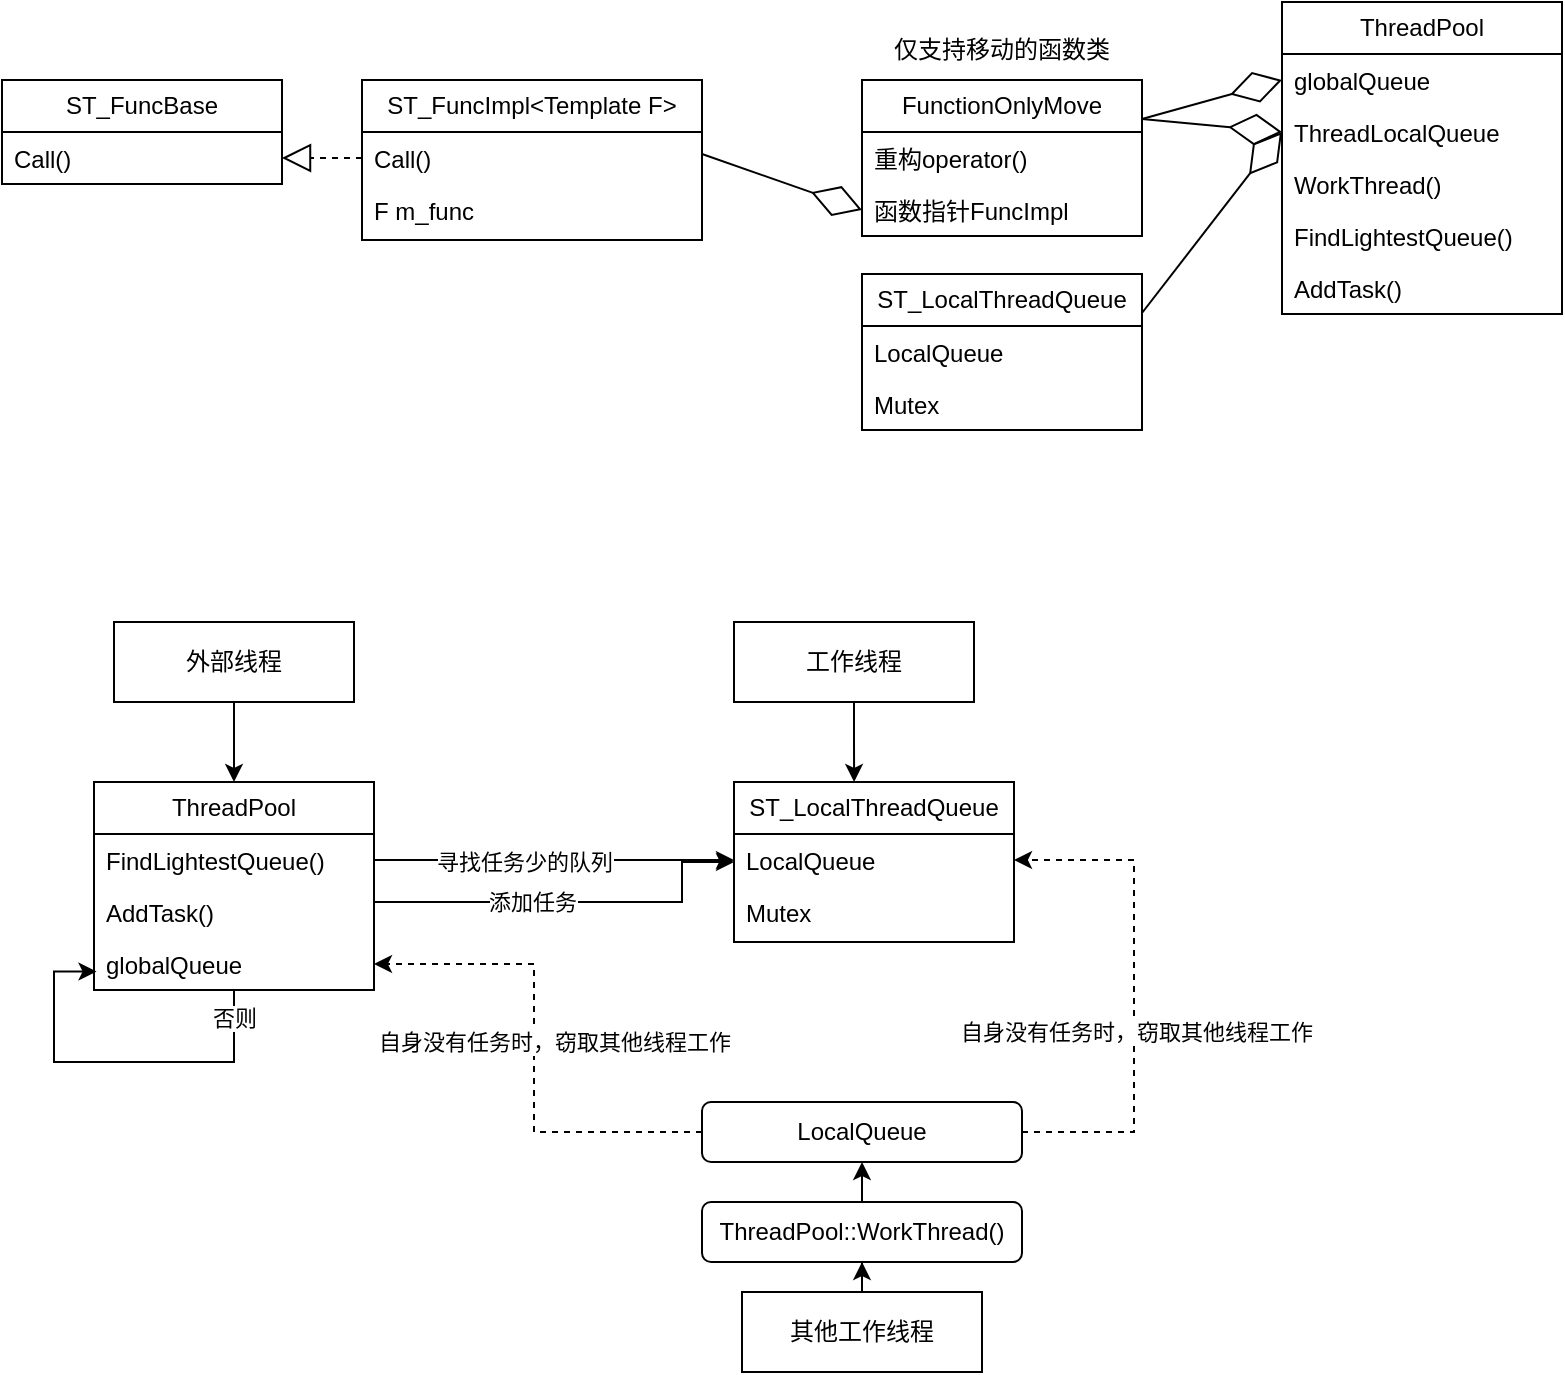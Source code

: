 <mxfile version="27.0.5">
  <diagram name="第 1 页" id="AGaQIiYK9S7GVHwJ5q3a">
    <mxGraphModel dx="984" dy="572" grid="1" gridSize="10" guides="1" tooltips="1" connect="1" arrows="1" fold="1" page="1" pageScale="1" pageWidth="827" pageHeight="1169" math="0" shadow="0">
      <root>
        <mxCell id="0" />
        <mxCell id="1" parent="0" />
        <mxCell id="LVhuWc_v_CTLWXh0xyBs-1" value="FunctionOnlyMove" style="swimlane;fontStyle=0;childLayout=stackLayout;horizontal=1;startSize=26;fillColor=none;horizontalStack=0;resizeParent=1;resizeParentMax=0;resizeLast=0;collapsible=1;marginBottom=0;whiteSpace=wrap;html=1;" vertex="1" parent="1">
          <mxGeometry x="454" y="49" width="140" height="78" as="geometry" />
        </mxCell>
        <mxCell id="LVhuWc_v_CTLWXh0xyBs-2" value="重构operator()" style="text;strokeColor=none;fillColor=none;align=left;verticalAlign=top;spacingLeft=4;spacingRight=4;overflow=hidden;rotatable=0;points=[[0,0.5],[1,0.5]];portConstraint=eastwest;whiteSpace=wrap;html=1;" vertex="1" parent="LVhuWc_v_CTLWXh0xyBs-1">
          <mxGeometry y="26" width="140" height="26" as="geometry" />
        </mxCell>
        <mxCell id="LVhuWc_v_CTLWXh0xyBs-3" value="函数指针FuncImpl" style="text;strokeColor=none;fillColor=none;align=left;verticalAlign=top;spacingLeft=4;spacingRight=4;overflow=hidden;rotatable=0;points=[[0,0.5],[1,0.5]];portConstraint=eastwest;whiteSpace=wrap;html=1;" vertex="1" parent="LVhuWc_v_CTLWXh0xyBs-1">
          <mxGeometry y="52" width="140" height="26" as="geometry" />
        </mxCell>
        <mxCell id="LVhuWc_v_CTLWXh0xyBs-5" value="ST_FuncBase" style="swimlane;fontStyle=0;childLayout=stackLayout;horizontal=1;startSize=26;fillColor=none;horizontalStack=0;resizeParent=1;resizeParentMax=0;resizeLast=0;collapsible=1;marginBottom=0;whiteSpace=wrap;html=1;" vertex="1" parent="1">
          <mxGeometry x="24" y="49" width="140" height="52" as="geometry" />
        </mxCell>
        <mxCell id="LVhuWc_v_CTLWXh0xyBs-6" value="Call()" style="text;strokeColor=none;fillColor=none;align=left;verticalAlign=top;spacingLeft=4;spacingRight=4;overflow=hidden;rotatable=0;points=[[0,0.5],[1,0.5]];portConstraint=eastwest;whiteSpace=wrap;html=1;" vertex="1" parent="LVhuWc_v_CTLWXh0xyBs-5">
          <mxGeometry y="26" width="140" height="26" as="geometry" />
        </mxCell>
        <mxCell id="LVhuWc_v_CTLWXh0xyBs-9" value="" style="endArrow=block;dashed=1;endFill=0;endSize=12;html=1;rounded=0;entryX=1;entryY=0.5;entryDx=0;entryDy=0;exitX=0;exitY=0.5;exitDx=0;exitDy=0;" edge="1" parent="1" source="LVhuWc_v_CTLWXh0xyBs-11" target="LVhuWc_v_CTLWXh0xyBs-6">
          <mxGeometry width="160" relative="1" as="geometry">
            <mxPoint x="224" y="74" as="sourcePoint" />
            <mxPoint x="364" y="76" as="targetPoint" />
          </mxGeometry>
        </mxCell>
        <mxCell id="LVhuWc_v_CTLWXh0xyBs-10" value="ST_FuncImpl&amp;lt;Template F&amp;gt;" style="swimlane;fontStyle=0;childLayout=stackLayout;horizontal=1;startSize=26;fillColor=none;horizontalStack=0;resizeParent=1;resizeParentMax=0;resizeLast=0;collapsible=1;marginBottom=0;whiteSpace=wrap;html=1;" vertex="1" parent="1">
          <mxGeometry x="204" y="49" width="170" height="80" as="geometry" />
        </mxCell>
        <mxCell id="LVhuWc_v_CTLWXh0xyBs-11" value="Call()" style="text;strokeColor=none;fillColor=none;align=left;verticalAlign=top;spacingLeft=4;spacingRight=4;overflow=hidden;rotatable=0;points=[[0,0.5],[1,0.5]];portConstraint=eastwest;whiteSpace=wrap;html=1;" vertex="1" parent="LVhuWc_v_CTLWXh0xyBs-10">
          <mxGeometry y="26" width="170" height="26" as="geometry" />
        </mxCell>
        <mxCell id="LVhuWc_v_CTLWXh0xyBs-12" value="F m_func" style="text;strokeColor=none;fillColor=none;align=left;verticalAlign=top;spacingLeft=4;spacingRight=4;overflow=hidden;rotatable=0;points=[[0,0.5],[1,0.5]];portConstraint=eastwest;whiteSpace=wrap;html=1;" vertex="1" parent="LVhuWc_v_CTLWXh0xyBs-10">
          <mxGeometry y="52" width="170" height="28" as="geometry" />
        </mxCell>
        <mxCell id="LVhuWc_v_CTLWXh0xyBs-19" value="" style="endArrow=diamondThin;endFill=0;endSize=24;html=1;rounded=0;entryX=0;entryY=0.5;entryDx=0;entryDy=0;" edge="1" parent="1" target="LVhuWc_v_CTLWXh0xyBs-3">
          <mxGeometry width="160" relative="1" as="geometry">
            <mxPoint x="374" y="86" as="sourcePoint" />
            <mxPoint x="534" y="86" as="targetPoint" />
          </mxGeometry>
        </mxCell>
        <mxCell id="LVhuWc_v_CTLWXh0xyBs-20" value="ThreadPool" style="swimlane;fontStyle=0;childLayout=stackLayout;horizontal=1;startSize=26;fillColor=none;horizontalStack=0;resizeParent=1;resizeParentMax=0;resizeLast=0;collapsible=1;marginBottom=0;whiteSpace=wrap;html=1;" vertex="1" parent="1">
          <mxGeometry x="664" y="10" width="140" height="156" as="geometry" />
        </mxCell>
        <mxCell id="LVhuWc_v_CTLWXh0xyBs-21" value="globalQueue" style="text;strokeColor=none;fillColor=none;align=left;verticalAlign=top;spacingLeft=4;spacingRight=4;overflow=hidden;rotatable=0;points=[[0,0.5],[1,0.5]];portConstraint=eastwest;whiteSpace=wrap;html=1;" vertex="1" parent="LVhuWc_v_CTLWXh0xyBs-20">
          <mxGeometry y="26" width="140" height="26" as="geometry" />
        </mxCell>
        <mxCell id="LVhuWc_v_CTLWXh0xyBs-22" value="ThreadLocalQueue" style="text;strokeColor=none;fillColor=none;align=left;verticalAlign=top;spacingLeft=4;spacingRight=4;overflow=hidden;rotatable=0;points=[[0,0.5],[1,0.5]];portConstraint=eastwest;whiteSpace=wrap;html=1;" vertex="1" parent="LVhuWc_v_CTLWXh0xyBs-20">
          <mxGeometry y="52" width="140" height="26" as="geometry" />
        </mxCell>
        <mxCell id="LVhuWc_v_CTLWXh0xyBs-23" value="WorkThread()" style="text;strokeColor=none;fillColor=none;align=left;verticalAlign=top;spacingLeft=4;spacingRight=4;overflow=hidden;rotatable=0;points=[[0,0.5],[1,0.5]];portConstraint=eastwest;whiteSpace=wrap;html=1;" vertex="1" parent="LVhuWc_v_CTLWXh0xyBs-20">
          <mxGeometry y="78" width="140" height="26" as="geometry" />
        </mxCell>
        <mxCell id="LVhuWc_v_CTLWXh0xyBs-24" value="FindLightestQueue()" style="text;strokeColor=none;fillColor=none;align=left;verticalAlign=top;spacingLeft=4;spacingRight=4;overflow=hidden;rotatable=0;points=[[0,0.5],[1,0.5]];portConstraint=eastwest;whiteSpace=wrap;html=1;" vertex="1" parent="LVhuWc_v_CTLWXh0xyBs-20">
          <mxGeometry y="104" width="140" height="26" as="geometry" />
        </mxCell>
        <mxCell id="LVhuWc_v_CTLWXh0xyBs-36" value="AddTask()" style="text;strokeColor=none;fillColor=none;align=left;verticalAlign=top;spacingLeft=4;spacingRight=4;overflow=hidden;rotatable=0;points=[[0,0.5],[1,0.5]];portConstraint=eastwest;whiteSpace=wrap;html=1;" vertex="1" parent="LVhuWc_v_CTLWXh0xyBs-20">
          <mxGeometry y="130" width="140" height="26" as="geometry" />
        </mxCell>
        <mxCell id="LVhuWc_v_CTLWXh0xyBs-27" value="仅支持移动的函数类" style="text;html=1;align=center;verticalAlign=middle;whiteSpace=wrap;rounded=0;" vertex="1" parent="1">
          <mxGeometry x="444" y="19" width="160" height="30" as="geometry" />
        </mxCell>
        <mxCell id="LVhuWc_v_CTLWXh0xyBs-29" value="" style="endArrow=diamondThin;endFill=0;endSize=24;html=1;rounded=0;entryX=0;entryY=0.5;entryDx=0;entryDy=0;exitX=1;exitY=0.25;exitDx=0;exitDy=0;" edge="1" parent="1" source="LVhuWc_v_CTLWXh0xyBs-1" target="LVhuWc_v_CTLWXh0xyBs-21">
          <mxGeometry width="160" relative="1" as="geometry">
            <mxPoint x="474" y="196" as="sourcePoint" />
            <mxPoint x="634" y="196" as="targetPoint" />
          </mxGeometry>
        </mxCell>
        <mxCell id="LVhuWc_v_CTLWXh0xyBs-30" value="" style="endArrow=diamondThin;endFill=0;endSize=24;html=1;rounded=0;entryX=0;entryY=0.5;entryDx=0;entryDy=0;exitX=1;exitY=0.25;exitDx=0;exitDy=0;" edge="1" parent="1" source="LVhuWc_v_CTLWXh0xyBs-1" target="LVhuWc_v_CTLWXh0xyBs-22">
          <mxGeometry width="160" relative="1" as="geometry">
            <mxPoint x="484" y="206" as="sourcePoint" />
            <mxPoint x="644" y="206" as="targetPoint" />
          </mxGeometry>
        </mxCell>
        <mxCell id="LVhuWc_v_CTLWXh0xyBs-55" value="ST_LocalThreadQueue" style="swimlane;fontStyle=0;childLayout=stackLayout;horizontal=1;startSize=26;fillColor=none;horizontalStack=0;resizeParent=1;resizeParentMax=0;resizeLast=0;collapsible=1;marginBottom=0;whiteSpace=wrap;html=1;" vertex="1" parent="1">
          <mxGeometry x="454" y="146" width="140" height="78" as="geometry" />
        </mxCell>
        <mxCell id="LVhuWc_v_CTLWXh0xyBs-56" value="LocalQueue" style="text;strokeColor=none;fillColor=none;align=left;verticalAlign=top;spacingLeft=4;spacingRight=4;overflow=hidden;rotatable=0;points=[[0,0.5],[1,0.5]];portConstraint=eastwest;whiteSpace=wrap;html=1;" vertex="1" parent="LVhuWc_v_CTLWXh0xyBs-55">
          <mxGeometry y="26" width="140" height="26" as="geometry" />
        </mxCell>
        <mxCell id="LVhuWc_v_CTLWXh0xyBs-57" value="Mutex" style="text;strokeColor=none;fillColor=none;align=left;verticalAlign=top;spacingLeft=4;spacingRight=4;overflow=hidden;rotatable=0;points=[[0,0.5],[1,0.5]];portConstraint=eastwest;whiteSpace=wrap;html=1;" vertex="1" parent="LVhuWc_v_CTLWXh0xyBs-55">
          <mxGeometry y="52" width="140" height="26" as="geometry" />
        </mxCell>
        <mxCell id="LVhuWc_v_CTLWXh0xyBs-61" value="" style="endArrow=diamondThin;endFill=0;endSize=24;html=1;rounded=0;exitX=1;exitY=0.25;exitDx=0;exitDy=0;entryX=0;entryY=0.5;entryDx=0;entryDy=0;" edge="1" parent="1" source="LVhuWc_v_CTLWXh0xyBs-55" target="LVhuWc_v_CTLWXh0xyBs-22">
          <mxGeometry width="160" relative="1" as="geometry">
            <mxPoint x="534" y="266" as="sourcePoint" />
            <mxPoint x="694" y="266" as="targetPoint" />
          </mxGeometry>
        </mxCell>
        <mxCell id="LVhuWc_v_CTLWXh0xyBs-64" style="edgeStyle=orthogonalEdgeStyle;rounded=0;orthogonalLoop=1;jettySize=auto;html=1;" edge="1" parent="1" source="LVhuWc_v_CTLWXh0xyBs-62">
          <mxGeometry relative="1" as="geometry">
            <mxPoint x="140" y="400" as="targetPoint" />
          </mxGeometry>
        </mxCell>
        <mxCell id="LVhuWc_v_CTLWXh0xyBs-62" value="外部线程" style="html=1;whiteSpace=wrap;" vertex="1" parent="1">
          <mxGeometry x="80" y="320" width="120" height="40" as="geometry" />
        </mxCell>
        <mxCell id="LVhuWc_v_CTLWXh0xyBs-63" value="工作线程" style="html=1;whiteSpace=wrap;" vertex="1" parent="1">
          <mxGeometry x="390" y="320" width="120" height="40" as="geometry" />
        </mxCell>
        <mxCell id="LVhuWc_v_CTLWXh0xyBs-72" value="ThreadPool" style="swimlane;fontStyle=0;childLayout=stackLayout;horizontal=1;startSize=26;fillColor=none;horizontalStack=0;resizeParent=1;resizeParentMax=0;resizeLast=0;collapsible=1;marginBottom=0;whiteSpace=wrap;html=1;" vertex="1" parent="1">
          <mxGeometry x="70" y="400" width="140" height="104" as="geometry" />
        </mxCell>
        <mxCell id="LVhuWc_v_CTLWXh0xyBs-76" value="FindLightestQueue()" style="text;strokeColor=none;fillColor=none;align=left;verticalAlign=top;spacingLeft=4;spacingRight=4;overflow=hidden;rotatable=0;points=[[0,0.5],[1,0.5]];portConstraint=eastwest;whiteSpace=wrap;html=1;" vertex="1" parent="LVhuWc_v_CTLWXh0xyBs-72">
          <mxGeometry y="26" width="140" height="26" as="geometry" />
        </mxCell>
        <mxCell id="LVhuWc_v_CTLWXh0xyBs-77" value="AddTask()" style="text;strokeColor=none;fillColor=none;align=left;verticalAlign=top;spacingLeft=4;spacingRight=4;overflow=hidden;rotatable=0;points=[[0,0.5],[1,0.5]];portConstraint=eastwest;whiteSpace=wrap;html=1;" vertex="1" parent="LVhuWc_v_CTLWXh0xyBs-72">
          <mxGeometry y="52" width="140" height="26" as="geometry" />
        </mxCell>
        <mxCell id="LVhuWc_v_CTLWXh0xyBs-102" value="" style="edgeStyle=orthogonalEdgeStyle;rounded=0;orthogonalLoop=1;jettySize=auto;html=1;entryX=0.009;entryY=0.645;entryDx=0;entryDy=0;entryPerimeter=0;" edge="1" parent="LVhuWc_v_CTLWXh0xyBs-72" source="LVhuWc_v_CTLWXh0xyBs-72" target="LVhuWc_v_CTLWXh0xyBs-73">
          <mxGeometry relative="1" as="geometry">
            <mxPoint x="70" y="240" as="targetPoint" />
            <Array as="points">
              <mxPoint x="70" y="140" />
              <mxPoint x="-20" y="140" />
              <mxPoint x="-20" y="95" />
            </Array>
          </mxGeometry>
        </mxCell>
        <mxCell id="LVhuWc_v_CTLWXh0xyBs-104" value="否则" style="edgeLabel;html=1;align=center;verticalAlign=middle;resizable=0;points=[];" vertex="1" connectable="0" parent="LVhuWc_v_CTLWXh0xyBs-102">
          <mxGeometry x="-0.854" relative="1" as="geometry">
            <mxPoint as="offset" />
          </mxGeometry>
        </mxCell>
        <mxCell id="LVhuWc_v_CTLWXh0xyBs-73" value="globalQueue" style="text;strokeColor=none;fillColor=none;align=left;verticalAlign=top;spacingLeft=4;spacingRight=4;overflow=hidden;rotatable=0;points=[[0,0.5],[1,0.5]];portConstraint=eastwest;whiteSpace=wrap;html=1;" vertex="1" parent="LVhuWc_v_CTLWXh0xyBs-72">
          <mxGeometry y="78" width="140" height="26" as="geometry" />
        </mxCell>
        <mxCell id="LVhuWc_v_CTLWXh0xyBs-80" value="ST_LocalThreadQueue" style="swimlane;fontStyle=0;childLayout=stackLayout;horizontal=1;startSize=26;fillColor=none;horizontalStack=0;resizeParent=1;resizeParentMax=0;resizeLast=0;collapsible=1;marginBottom=0;whiteSpace=wrap;html=1;" vertex="1" parent="1">
          <mxGeometry x="390" y="400" width="140" height="80" as="geometry" />
        </mxCell>
        <mxCell id="LVhuWc_v_CTLWXh0xyBs-81" value="LocalQueue" style="text;strokeColor=none;fillColor=none;align=left;verticalAlign=top;spacingLeft=4;spacingRight=4;overflow=hidden;rotatable=0;points=[[0,0.5],[1,0.5]];portConstraint=eastwest;whiteSpace=wrap;html=1;" vertex="1" parent="LVhuWc_v_CTLWXh0xyBs-80">
          <mxGeometry y="26" width="140" height="26" as="geometry" />
        </mxCell>
        <mxCell id="LVhuWc_v_CTLWXh0xyBs-82" value="Mutex" style="text;strokeColor=none;fillColor=none;align=left;verticalAlign=top;spacingLeft=4;spacingRight=4;overflow=hidden;rotatable=0;points=[[0,0.5],[1,0.5]];portConstraint=eastwest;whiteSpace=wrap;html=1;" vertex="1" parent="LVhuWc_v_CTLWXh0xyBs-80">
          <mxGeometry y="52" width="140" height="28" as="geometry" />
        </mxCell>
        <mxCell id="LVhuWc_v_CTLWXh0xyBs-83" style="edgeStyle=orthogonalEdgeStyle;rounded=0;orthogonalLoop=1;jettySize=auto;html=1;entryX=0.429;entryY=0;entryDx=0;entryDy=0;entryPerimeter=0;" edge="1" parent="1" source="LVhuWc_v_CTLWXh0xyBs-63" target="LVhuWc_v_CTLWXh0xyBs-80">
          <mxGeometry relative="1" as="geometry" />
        </mxCell>
        <mxCell id="LVhuWc_v_CTLWXh0xyBs-84" style="edgeStyle=orthogonalEdgeStyle;rounded=0;orthogonalLoop=1;jettySize=auto;html=1;exitX=1;exitY=0.5;exitDx=0;exitDy=0;" edge="1" parent="1" source="LVhuWc_v_CTLWXh0xyBs-77">
          <mxGeometry relative="1" as="geometry">
            <mxPoint x="240" y="470" as="sourcePoint" />
            <mxPoint x="390" y="440" as="targetPoint" />
            <Array as="points">
              <mxPoint x="210" y="460" />
              <mxPoint x="364" y="460" />
              <mxPoint x="364" y="440" />
            </Array>
          </mxGeometry>
        </mxCell>
        <mxCell id="LVhuWc_v_CTLWXh0xyBs-86" value="添加任务" style="edgeLabel;html=1;align=center;verticalAlign=middle;resizable=0;points=[];" vertex="1" connectable="0" parent="LVhuWc_v_CTLWXh0xyBs-84">
          <mxGeometry x="-0.857" y="1" relative="1" as="geometry">
            <mxPoint x="69" y="1" as="offset" />
          </mxGeometry>
        </mxCell>
        <mxCell id="LVhuWc_v_CTLWXh0xyBs-111" style="edgeStyle=orthogonalEdgeStyle;rounded=0;orthogonalLoop=1;jettySize=auto;html=1;entryX=0.5;entryY=1;entryDx=0;entryDy=0;" edge="1" parent="1" source="LVhuWc_v_CTLWXh0xyBs-105" target="LVhuWc_v_CTLWXh0xyBs-110">
          <mxGeometry relative="1" as="geometry" />
        </mxCell>
        <mxCell id="LVhuWc_v_CTLWXh0xyBs-105" value="其他工作线程" style="html=1;whiteSpace=wrap;" vertex="1" parent="1">
          <mxGeometry x="394" y="655" width="120" height="40" as="geometry" />
        </mxCell>
        <mxCell id="LVhuWc_v_CTLWXh0xyBs-113" style="edgeStyle=orthogonalEdgeStyle;rounded=0;orthogonalLoop=1;jettySize=auto;html=1;" edge="1" parent="1" source="LVhuWc_v_CTLWXh0xyBs-110">
          <mxGeometry relative="1" as="geometry">
            <mxPoint x="454" y="590" as="targetPoint" />
          </mxGeometry>
        </mxCell>
        <mxCell id="LVhuWc_v_CTLWXh0xyBs-110" value="ThreadPool::WorkThread()" style="rounded=1;whiteSpace=wrap;html=1;" vertex="1" parent="1">
          <mxGeometry x="374" y="610" width="160" height="30" as="geometry" />
        </mxCell>
        <mxCell id="LVhuWc_v_CTLWXh0xyBs-89" style="edgeStyle=orthogonalEdgeStyle;rounded=0;orthogonalLoop=1;jettySize=auto;html=1;entryX=0;entryY=0.5;entryDx=0;entryDy=0;" edge="1" parent="1" source="LVhuWc_v_CTLWXh0xyBs-76" target="LVhuWc_v_CTLWXh0xyBs-81">
          <mxGeometry relative="1" as="geometry">
            <mxPoint x="380" y="440" as="targetPoint" />
          </mxGeometry>
        </mxCell>
        <mxCell id="LVhuWc_v_CTLWXh0xyBs-90" value="寻找任务少的队列" style="edgeLabel;html=1;align=center;verticalAlign=middle;resizable=0;points=[];" vertex="1" connectable="0" parent="LVhuWc_v_CTLWXh0xyBs-89">
          <mxGeometry x="-0.063" y="-1" relative="1" as="geometry">
            <mxPoint x="-10" as="offset" />
          </mxGeometry>
        </mxCell>
        <mxCell id="LVhuWc_v_CTLWXh0xyBs-115" style="edgeStyle=orthogonalEdgeStyle;rounded=0;orthogonalLoop=1;jettySize=auto;html=1;entryX=1;entryY=0.5;entryDx=0;entryDy=0;dashed=1;" edge="1" parent="1" source="LVhuWc_v_CTLWXh0xyBs-114" target="LVhuWc_v_CTLWXh0xyBs-81">
          <mxGeometry relative="1" as="geometry">
            <Array as="points">
              <mxPoint x="590" y="575" />
              <mxPoint x="590" y="439" />
            </Array>
          </mxGeometry>
        </mxCell>
        <mxCell id="LVhuWc_v_CTLWXh0xyBs-116" value="自身没有任务时，窃取其他线程工作" style="edgeLabel;html=1;align=center;verticalAlign=middle;resizable=0;points=[];" vertex="1" connectable="0" parent="LVhuWc_v_CTLWXh0xyBs-115">
          <mxGeometry x="-0.105" y="-1" relative="1" as="geometry">
            <mxPoint y="7" as="offset" />
          </mxGeometry>
        </mxCell>
        <mxCell id="LVhuWc_v_CTLWXh0xyBs-117" style="edgeStyle=orthogonalEdgeStyle;rounded=0;orthogonalLoop=1;jettySize=auto;html=1;dashed=1;" edge="1" parent="1" source="LVhuWc_v_CTLWXh0xyBs-114" target="LVhuWc_v_CTLWXh0xyBs-73">
          <mxGeometry relative="1" as="geometry">
            <Array as="points">
              <mxPoint x="290" y="575" />
              <mxPoint x="290" y="491" />
            </Array>
          </mxGeometry>
        </mxCell>
        <mxCell id="LVhuWc_v_CTLWXh0xyBs-119" value="&lt;span style=&quot;color: rgba(0, 0, 0, 0); font-family: monospace; font-size: 0px; text-align: start; background-color: rgb(236, 236, 236);&quot;&gt;%3CmxGraphModel%3E%3Croot%3E%3CmxCell%20id%3D%220%22%2F%3E%3CmxCell%20id%3D%221%22%20parent%3D%220%22%2F%3E%3CmxCell%20id%3D%222%22%20value%3D%22%E8%87%AA%E8%BA%AB%E6%B2%A1%E6%9C%89%E4%BB%BB%E5%8A%A1%E6%97%B6%EF%BC%8C%E7%AA%83%E5%8F%96%E5%85%B6%E4%BB%96%E7%BA%BF%E7%A8%8B%E5%B7%A5%E4%BD%9C%22%20style%3D%22edgeLabel%3Bhtml%3D1%3Balign%3Dcenter%3BverticalAlign%3Dmiddle%3Bresizable%3D0%3Bpoints%3D%5B%5D%3B%22%20vertex%3D%221%22%20connectable%3D%220%22%20parent%3D%221%22%3E%3CmxGeometry%20x%3D%22591%22%20y%3D%22525.143%22%20as%3D%22geometry%22%2F%3E%3C%2FmxCell%3E%3C%2Froot%3E%3C%2FmxGraphModel%3E&lt;/span&gt;" style="edgeLabel;html=1;align=center;verticalAlign=middle;resizable=0;points=[];" vertex="1" connectable="0" parent="LVhuWc_v_CTLWXh0xyBs-117">
          <mxGeometry x="0.06" relative="1" as="geometry">
            <mxPoint as="offset" />
          </mxGeometry>
        </mxCell>
        <mxCell id="LVhuWc_v_CTLWXh0xyBs-114" value="LocalQueue" style="rounded=1;whiteSpace=wrap;html=1;" vertex="1" parent="1">
          <mxGeometry x="374" y="560" width="160" height="30" as="geometry" />
        </mxCell>
        <mxCell id="LVhuWc_v_CTLWXh0xyBs-120" value="自身没有任务时，窃取其他线程工作" style="edgeLabel;html=1;align=center;verticalAlign=middle;resizable=0;points=[];" vertex="1" connectable="0" parent="1">
          <mxGeometry x="300" y="530.003" as="geometry" />
        </mxCell>
      </root>
    </mxGraphModel>
  </diagram>
</mxfile>
